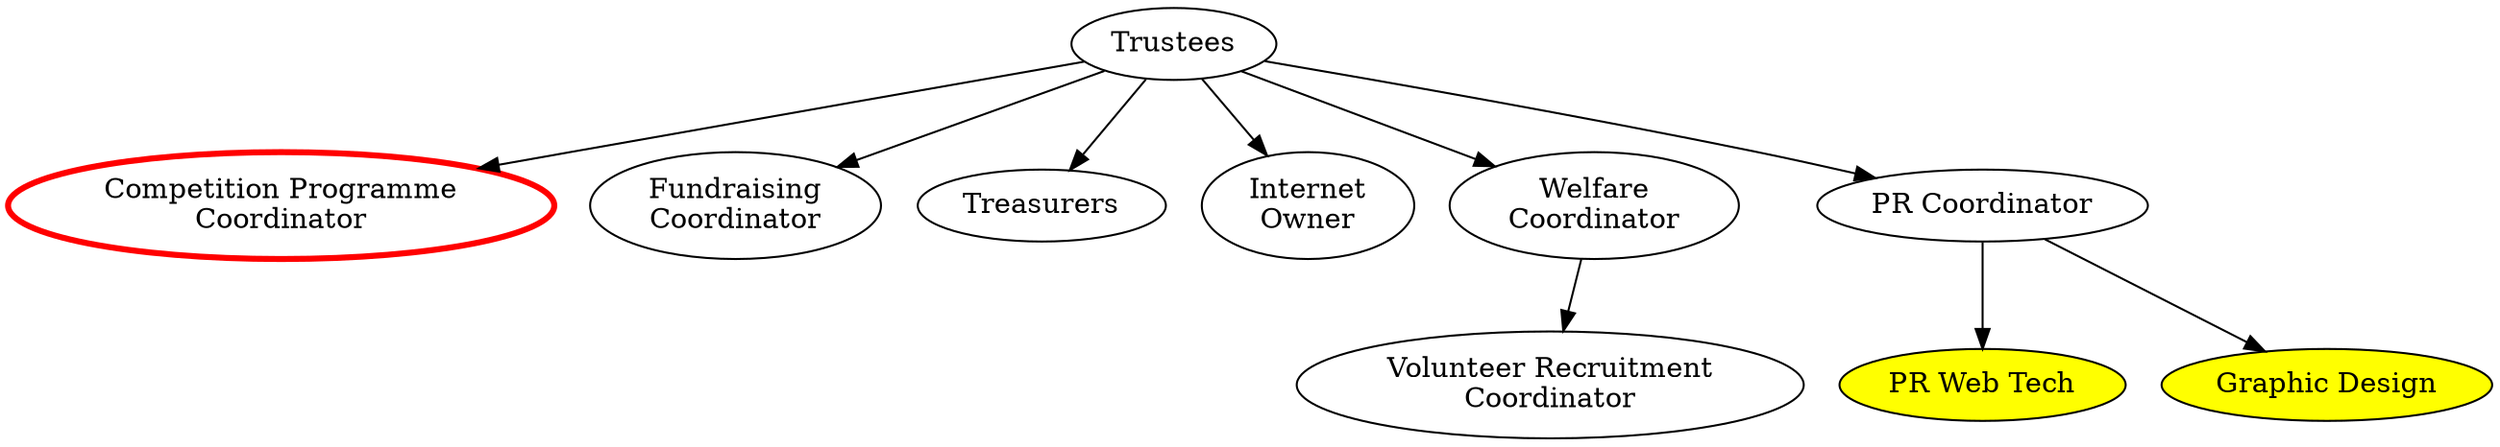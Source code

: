 digraph {
	####### Node declarations
	### Highest-level
	trustees [label="Trustees" email="trustees@studentrobotics.org"];
	
	### Second level
	comp_prog_coord [label="Competition Programme\nCoordinator" color=red penwidth=3 rolesexclude=true]; // Email and tel defined in comp-prog.dot
	fund_coord [label="Fundraising\nCoordinator" email="fundraising@studentrobotics.org"];
	treasurers [label="Treasurers" email="treasurers@studentrobotics.org"];
	internet_owner [label="Internet\nOwner" email="internet@studentrobotics.org"];
	welfare_coord [label="Welfare\nCoordinator" email="welfare@studentrobotics.org"];
	pr_coord [label="PR Coordinator" email="pr@studentrobotics.org"];
	
	### Third Level
	
	# PR Coordinator Subordinates
	pr_web_tech [label="PR Web Tech" fillcolor=yellow style=filled contactsexclude=true];
	graphic_design [label="Graphic Design" fillcolor=yellow style=filled contactsexclude=true];
	
	# Welfare Coordinator Subordinates
	vol_rec_coord[label="Volunteer Recruitment\nCoordinator" email="volunteer-recruitment@studentrobotics.org"];
	
	###### Connections between nodes
	
	trustees -> { comp_prog_coord fund_coord treasurers pr_coord internet_owner welfare_coord };
	
	pr_coord -> { pr_web_tech graphic_design };
	welfare_coord -> { vol_rec_coord };
}
